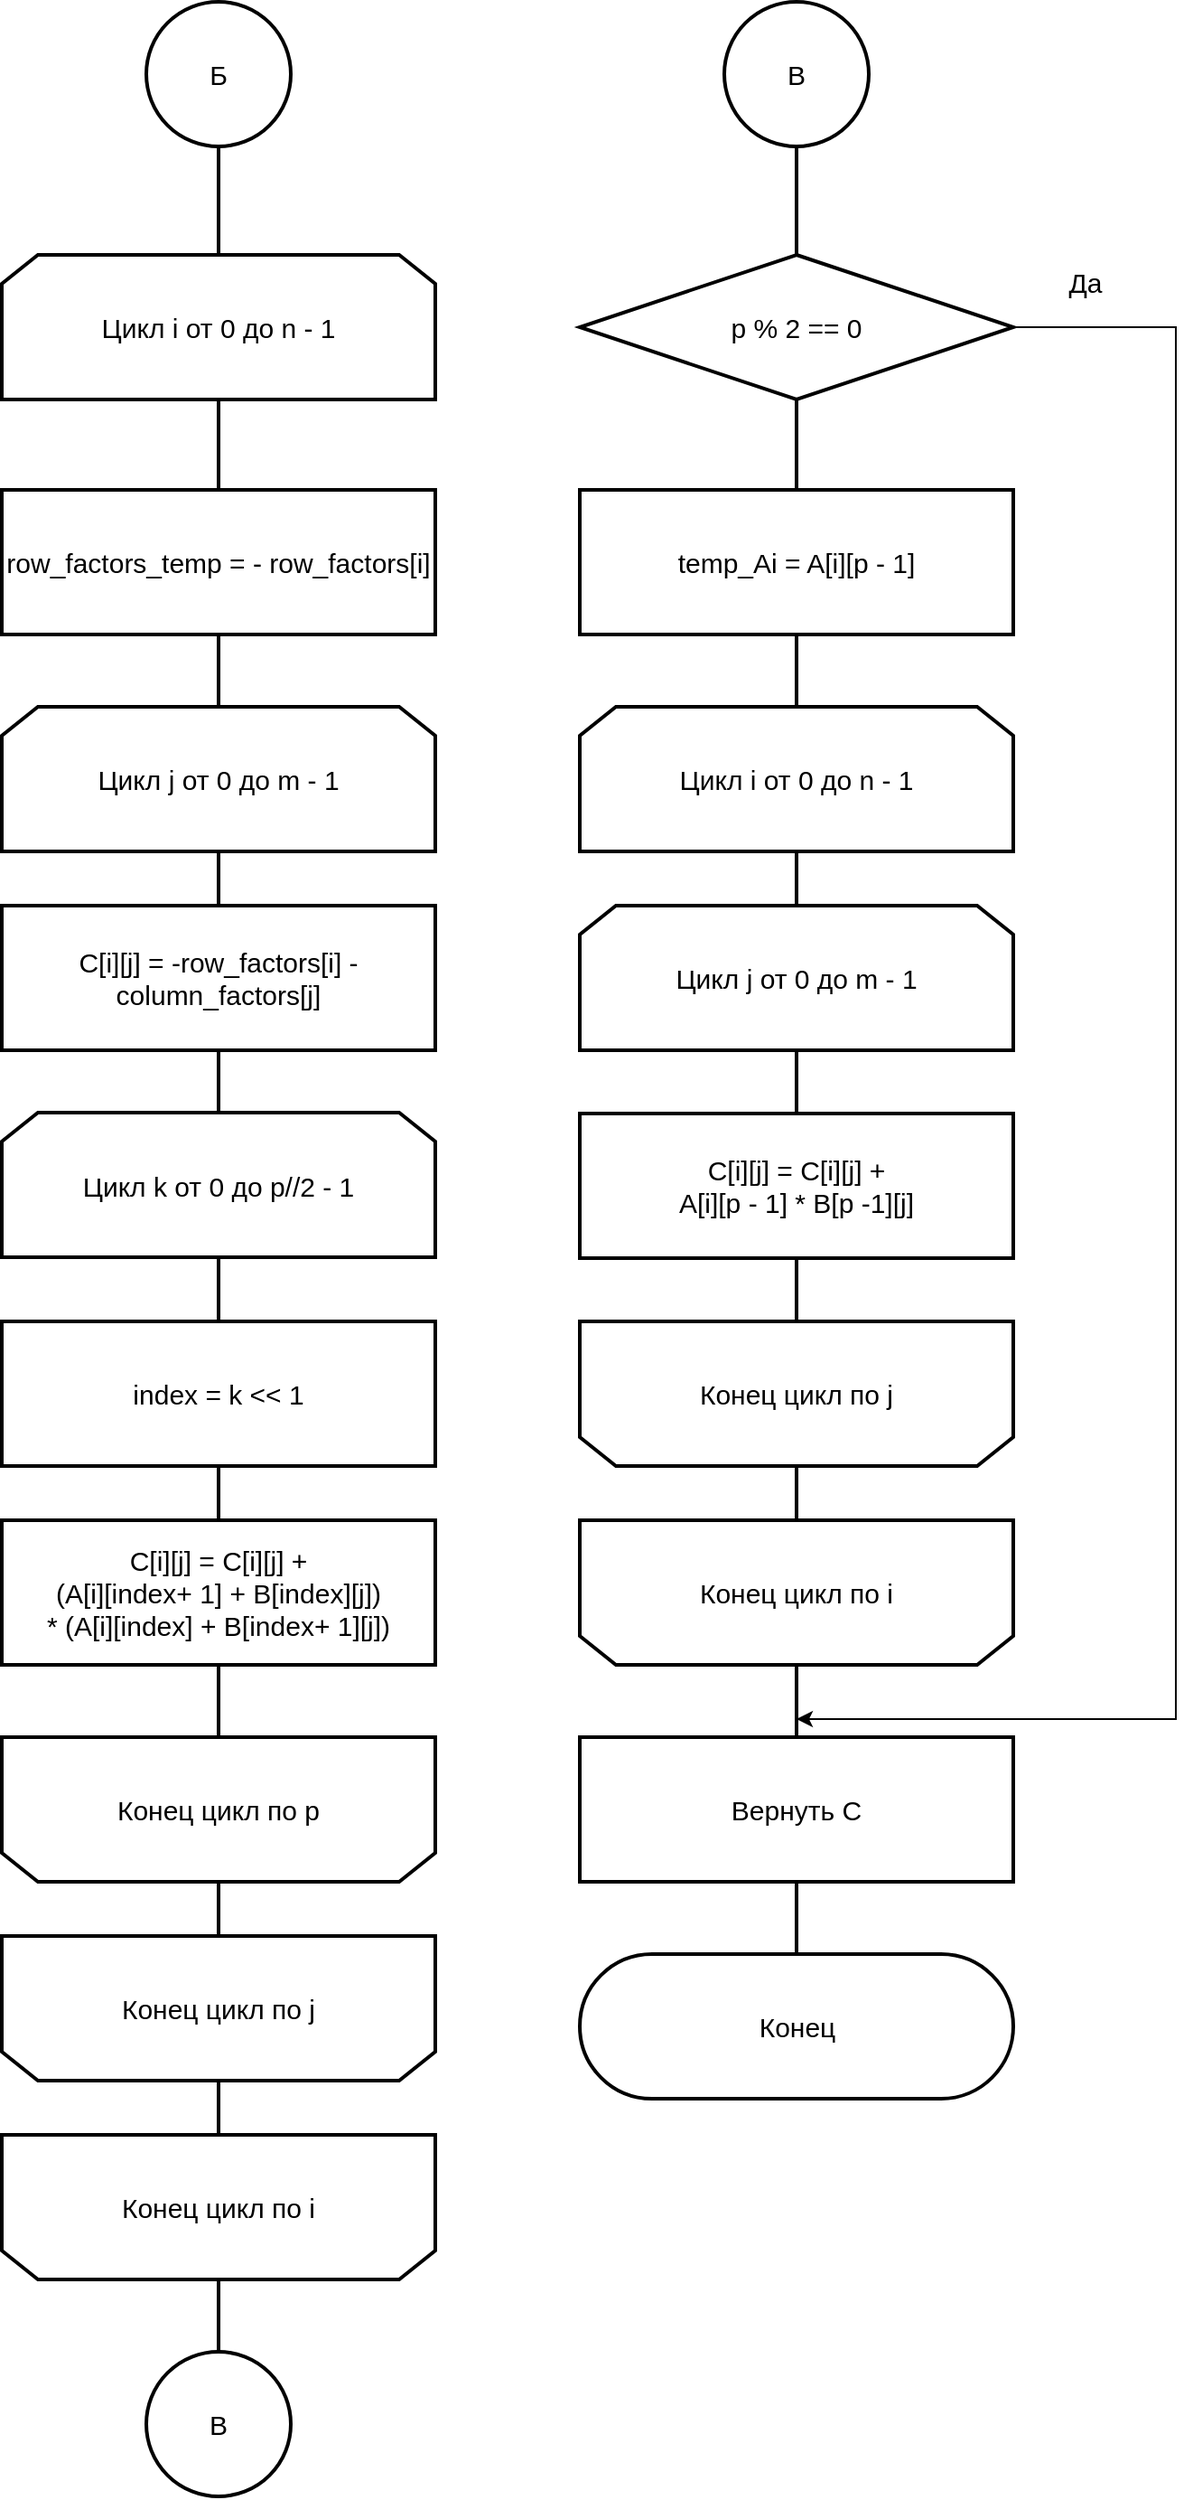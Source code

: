 <mxfile version="20.8.16" type="device"><diagram id="000ZN6dYJjvzejGKnjaA" name="Page-1"><mxGraphModel dx="1434" dy="2013" grid="1" gridSize="10" guides="1" tooltips="1" connect="1" arrows="1" fold="1" page="1" pageScale="1" pageWidth="827" pageHeight="1169" math="0" shadow="0"><root><mxCell id="0"/><mxCell id="1" parent="0"/><mxCell id="48" value="&lt;font style=&quot;font-size: 15px;&quot;&gt;Конец&lt;/font&gt;" style="html=1;dashed=0;whitespace=wrap;shape=mxgraph.dfd.start;strokeWidth=2;fontSize=15;" parent="1" vertex="1"><mxGeometry x="1070" y="970" width="240" height="80" as="geometry"/></mxCell><mxCell id="EzvzDXHLYQz7vuOXu6nF-209" value="Цикл i от 0 до n - 1" style="shape=loopLimit;whiteSpace=wrap;html=1;strokeWidth=2;fontSize=15;" parent="1" vertex="1"><mxGeometry x="750" y="30" width="240" height="80" as="geometry"/></mxCell><mxCell id="EzvzDXHLYQz7vuOXu6nF-210" value="Цикл j от 0 до m - 1" style="shape=loopLimit;whiteSpace=wrap;html=1;strokeWidth=2;fontSize=15;" parent="1" vertex="1"><mxGeometry x="750" y="280" width="240" height="80" as="geometry"/></mxCell><mxCell id="EzvzDXHLYQz7vuOXu6nF-211" value="Цикл k от 0 до p//2 - 1" style="shape=loopLimit;whiteSpace=wrap;html=1;strokeWidth=2;fontSize=15;" parent="1" vertex="1"><mxGeometry x="750" y="504.5" width="240" height="80" as="geometry"/></mxCell><mxCell id="EzvzDXHLYQz7vuOXu6nF-212" value="&lt;font style=&quot;font-size: 15px;&quot;&gt;C[i][j] = C[i][j] + &lt;br style=&quot;font-size: 15px;&quot;&gt;(A[i][index+ 1] + B[index][j]) &lt;br style=&quot;font-size: 15px;&quot;&gt;* (A[i][index] + B[index+ 1][j])&lt;br style=&quot;font-size: 15px;&quot;&gt;&lt;/font&gt;" style="rounded=0;whiteSpace=wrap;html=1;strokeWidth=2;fontSize=15;" parent="1" vertex="1"><mxGeometry x="750" y="730" width="240" height="80" as="geometry"/></mxCell><mxCell id="EzvzDXHLYQz7vuOXu6nF-213" value="Конец цикл по p" style="shape=loopLimit;whiteSpace=wrap;html=1;strokeWidth=2;direction=west;fontSize=15;" parent="1" vertex="1"><mxGeometry x="750" y="850" width="240" height="80" as="geometry"/></mxCell><mxCell id="EzvzDXHLYQz7vuOXu6nF-214" value="Конец цикл по j" style="shape=loopLimit;whiteSpace=wrap;html=1;strokeWidth=2;direction=west;fontSize=15;" parent="1" vertex="1"><mxGeometry x="750" y="960" width="240" height="80" as="geometry"/></mxCell><mxCell id="EzvzDXHLYQz7vuOXu6nF-215" value="Конец цикл по i" style="shape=loopLimit;whiteSpace=wrap;html=1;strokeWidth=2;direction=west;fontSize=15;" parent="1" vertex="1"><mxGeometry x="750" y="1070" width="240" height="80" as="geometry"/></mxCell><mxCell id="EzvzDXHLYQz7vuOXu6nF-217" value="Б" style="ellipse;whiteSpace=wrap;html=1;aspect=fixed;strokeWidth=2;fontSize=15;" parent="1" vertex="1"><mxGeometry x="830" y="-110" width="80" height="80" as="geometry"/></mxCell><mxCell id="EzvzDXHLYQz7vuOXu6nF-218" value="&lt;font style=&quot;font-size: 15px;&quot;&gt;C[i][j] = -row_factors[i] - column_factors[j]&lt;br style=&quot;font-size: 15px;&quot;&gt;&lt;/font&gt;" style="rounded=0;whiteSpace=wrap;html=1;strokeWidth=2;fontSize=15;" parent="1" vertex="1"><mxGeometry x="750" y="390" width="240" height="80" as="geometry"/></mxCell><mxCell id="EzvzDXHLYQz7vuOXu6nF-219" value="В" style="ellipse;whiteSpace=wrap;html=1;aspect=fixed;strokeWidth=2;fontSize=15;" parent="1" vertex="1"><mxGeometry x="1150" y="-110" width="80" height="80" as="geometry"/></mxCell><mxCell id="EzvzDXHLYQz7vuOXu6nF-220" value="p % 2 == 0" style="rhombus;whiteSpace=wrap;html=1;strokeWidth=2;fontSize=15;" parent="1" vertex="1"><mxGeometry x="1070" y="30" width="240" height="80" as="geometry"/></mxCell><mxCell id="EzvzDXHLYQz7vuOXu6nF-222" value="Цикл i от 0 до n - 1" style="shape=loopLimit;whiteSpace=wrap;html=1;strokeWidth=2;fontSize=15;" parent="1" vertex="1"><mxGeometry x="1070" y="280" width="240" height="80" as="geometry"/></mxCell><mxCell id="EzvzDXHLYQz7vuOXu6nF-223" value="Цикл j от 0 до m - 1" style="shape=loopLimit;whiteSpace=wrap;html=1;strokeWidth=2;fontSize=15;" parent="1" vertex="1"><mxGeometry x="1070" y="390" width="240" height="80" as="geometry"/></mxCell><mxCell id="EzvzDXHLYQz7vuOXu6nF-224" value="&lt;font style=&quot;font-size: 15px;&quot;&gt;C[i][j] = C[i][j] + &lt;br style=&quot;font-size: 15px;&quot;&gt;A[i][p - 1] * B[p -1][j]&lt;br style=&quot;font-size: 15px;&quot;&gt;&lt;/font&gt;" style="rounded=0;whiteSpace=wrap;html=1;strokeWidth=2;fontSize=15;" parent="1" vertex="1"><mxGeometry x="1070" y="505" width="240" height="80" as="geometry"/></mxCell><mxCell id="EzvzDXHLYQz7vuOXu6nF-225" value="Конец цикл по j" style="shape=loopLimit;whiteSpace=wrap;html=1;strokeWidth=2;direction=west;fontSize=15;" parent="1" vertex="1"><mxGeometry x="1070" y="620" width="240" height="80" as="geometry"/></mxCell><mxCell id="EzvzDXHLYQz7vuOXu6nF-226" value="Конец цикл по i" style="shape=loopLimit;whiteSpace=wrap;html=1;strokeWidth=2;direction=west;fontSize=15;" parent="1" vertex="1"><mxGeometry x="1070" y="730" width="240" height="80" as="geometry"/></mxCell><mxCell id="EzvzDXHLYQz7vuOXu6nF-227" value="&lt;font style=&quot;font-size: 15px;&quot;&gt;Вернуть С&lt;br style=&quot;font-size: 15px;&quot;&gt;&lt;/font&gt;" style="rounded=0;whiteSpace=wrap;html=1;strokeWidth=2;fontSize=15;" parent="1" vertex="1"><mxGeometry x="1070" y="850" width="240" height="80" as="geometry"/></mxCell><mxCell id="EzvzDXHLYQz7vuOXu6nF-257" value="В" style="ellipse;whiteSpace=wrap;html=1;aspect=fixed;strokeWidth=2;fontSize=15;" parent="1" vertex="1"><mxGeometry x="830" y="1190" width="80" height="80" as="geometry"/></mxCell><mxCell id="4pmzSU7wEVxicV22rtup-48" value="&lt;font style=&quot;font-size: 15px;&quot;&gt;row_factors_temp = - row_factors[i]&lt;br style=&quot;font-size: 15px;&quot;&gt;&lt;/font&gt;" style="rounded=0;whiteSpace=wrap;html=1;strokeWidth=2;fontSize=15;" parent="1" vertex="1"><mxGeometry x="750" y="160" width="240" height="80" as="geometry"/></mxCell><mxCell id="4pmzSU7wEVxicV22rtup-51" value="&lt;font style=&quot;font-size: 15px;&quot;&gt;index = k &amp;lt;&amp;lt; 1&lt;br style=&quot;font-size: 15px;&quot;&gt;&lt;/font&gt;" style="rounded=0;whiteSpace=wrap;html=1;strokeWidth=2;fontSize=15;" parent="1" vertex="1"><mxGeometry x="750" y="620" width="240" height="80" as="geometry"/></mxCell><mxCell id="4pmzSU7wEVxicV22rtup-54" value="&lt;font style=&quot;font-size: 15px;&quot;&gt;temp_Ai = A[i][p - 1]&lt;br style=&quot;font-size: 15px;&quot;&gt;&lt;/font&gt;" style="rounded=0;whiteSpace=wrap;html=1;strokeWidth=2;fontSize=15;" parent="1" vertex="1"><mxGeometry x="1070" y="160" width="240" height="80" as="geometry"/></mxCell><mxCell id="4pmzSU7wEVxicV22rtup-57" value="" style="endArrow=none;html=1;rounded=0;strokeWidth=2;fontSize=15;entryX=0.5;entryY=1;entryDx=0;entryDy=0;exitX=0.5;exitY=0;exitDx=0;exitDy=0;" parent="1" source="EzvzDXHLYQz7vuOXu6nF-209" target="EzvzDXHLYQz7vuOXu6nF-217" edge="1"><mxGeometry width="50" height="50" relative="1" as="geometry"><mxPoint x="700" y="120" as="sourcePoint"/><mxPoint x="750" y="70" as="targetPoint"/></mxGeometry></mxCell><mxCell id="4pmzSU7wEVxicV22rtup-58" value="" style="endArrow=none;html=1;rounded=0;strokeWidth=2;fontSize=15;entryX=0.5;entryY=1;entryDx=0;entryDy=0;exitX=0.5;exitY=0;exitDx=0;exitDy=0;" parent="1" source="4pmzSU7wEVxicV22rtup-48" target="EzvzDXHLYQz7vuOXu6nF-209" edge="1"><mxGeometry width="50" height="50" relative="1" as="geometry"><mxPoint x="700" y="120" as="sourcePoint"/><mxPoint x="750" y="70" as="targetPoint"/></mxGeometry></mxCell><mxCell id="4pmzSU7wEVxicV22rtup-59" value="" style="endArrow=none;html=1;rounded=0;strokeWidth=2;fontSize=15;entryX=0.5;entryY=1;entryDx=0;entryDy=0;exitX=0.5;exitY=0;exitDx=0;exitDy=0;" parent="1" source="EzvzDXHLYQz7vuOXu6nF-210" target="4pmzSU7wEVxicV22rtup-48" edge="1"><mxGeometry width="50" height="50" relative="1" as="geometry"><mxPoint x="870" y="270" as="sourcePoint"/><mxPoint x="750" y="70" as="targetPoint"/></mxGeometry></mxCell><mxCell id="4pmzSU7wEVxicV22rtup-60" value="" style="endArrow=none;html=1;rounded=0;strokeWidth=2;fontSize=15;entryX=0.5;entryY=1;entryDx=0;entryDy=0;exitX=0.5;exitY=0;exitDx=0;exitDy=0;" parent="1" source="EzvzDXHLYQz7vuOXu6nF-218" target="EzvzDXHLYQz7vuOXu6nF-210" edge="1"><mxGeometry width="50" height="50" relative="1" as="geometry"><mxPoint x="700" y="120" as="sourcePoint"/><mxPoint x="750" y="70" as="targetPoint"/></mxGeometry></mxCell><mxCell id="4pmzSU7wEVxicV22rtup-61" value="" style="endArrow=none;html=1;rounded=0;strokeWidth=2;fontSize=15;entryX=0.5;entryY=1;entryDx=0;entryDy=0;exitX=0.5;exitY=0;exitDx=0;exitDy=0;" parent="1" source="EzvzDXHLYQz7vuOXu6nF-220" target="EzvzDXHLYQz7vuOXu6nF-219" edge="1"><mxGeometry width="50" height="50" relative="1" as="geometry"><mxPoint x="1100" as="sourcePoint"/><mxPoint x="1150" y="-50" as="targetPoint"/></mxGeometry></mxCell><mxCell id="4pmzSU7wEVxicV22rtup-62" value="" style="endArrow=none;html=1;rounded=0;strokeWidth=2;fontSize=15;exitX=0.5;exitY=1;exitDx=0;exitDy=0;entryX=0.5;entryY=0;entryDx=0;entryDy=0;" parent="1" source="EzvzDXHLYQz7vuOXu6nF-220" target="4pmzSU7wEVxicV22rtup-54" edge="1"><mxGeometry width="50" height="50" relative="1" as="geometry"><mxPoint x="700" y="120" as="sourcePoint"/><mxPoint x="750" y="70" as="targetPoint"/></mxGeometry></mxCell><mxCell id="4pmzSU7wEVxicV22rtup-63" value="" style="endArrow=none;html=1;rounded=0;strokeWidth=2;fontSize=15;entryX=0.5;entryY=1;entryDx=0;entryDy=0;exitX=0.5;exitY=0;exitDx=0;exitDy=0;" parent="1" source="EzvzDXHLYQz7vuOXu6nF-211" target="EzvzDXHLYQz7vuOXu6nF-218" edge="1"><mxGeometry width="50" height="50" relative="1" as="geometry"><mxPoint x="700" y="120" as="sourcePoint"/><mxPoint x="750" y="70" as="targetPoint"/></mxGeometry></mxCell><mxCell id="4pmzSU7wEVxicV22rtup-64" value="" style="endArrow=none;html=1;rounded=0;strokeWidth=2;fontSize=15;entryX=0.5;entryY=0;entryDx=0;entryDy=0;exitX=0.5;exitY=1;exitDx=0;exitDy=0;" parent="1" source="EzvzDXHLYQz7vuOXu6nF-214" target="EzvzDXHLYQz7vuOXu6nF-213" edge="1"><mxGeometry width="50" height="50" relative="1" as="geometry"><mxPoint x="700" y="490" as="sourcePoint"/><mxPoint x="750" y="440" as="targetPoint"/></mxGeometry></mxCell><mxCell id="4pmzSU7wEVxicV22rtup-65" value="" style="endArrow=none;html=1;rounded=0;strokeWidth=2;fontSize=15;exitX=0.5;exitY=1;exitDx=0;exitDy=0;entryX=0.5;entryY=1;entryDx=0;entryDy=0;" parent="1" source="EzvzDXHLYQz7vuOXu6nF-212" target="EzvzDXHLYQz7vuOXu6nF-213" edge="1"><mxGeometry width="50" height="50" relative="1" as="geometry"><mxPoint x="700" y="490" as="sourcePoint"/><mxPoint x="750" y="440" as="targetPoint"/></mxGeometry></mxCell><mxCell id="4pmzSU7wEVxicV22rtup-66" value="" style="endArrow=none;html=1;rounded=0;strokeWidth=2;fontSize=15;exitX=0.5;exitY=1;exitDx=0;exitDy=0;entryX=0.5;entryY=0;entryDx=0;entryDy=0;" parent="1" source="4pmzSU7wEVxicV22rtup-51" target="EzvzDXHLYQz7vuOXu6nF-212" edge="1"><mxGeometry width="50" height="50" relative="1" as="geometry"><mxPoint x="700" y="490" as="sourcePoint"/><mxPoint x="750" y="440" as="targetPoint"/></mxGeometry></mxCell><mxCell id="4pmzSU7wEVxicV22rtup-67" value="" style="endArrow=none;html=1;rounded=0;strokeWidth=2;fontSize=15;entryX=0.5;entryY=1;entryDx=0;entryDy=0;exitX=0.5;exitY=0;exitDx=0;exitDy=0;" parent="1" source="4pmzSU7wEVxicV22rtup-51" target="EzvzDXHLYQz7vuOXu6nF-211" edge="1"><mxGeometry width="50" height="50" relative="1" as="geometry"><mxPoint x="700" y="490" as="sourcePoint"/><mxPoint x="750" y="440" as="targetPoint"/></mxGeometry></mxCell><mxCell id="4pmzSU7wEVxicV22rtup-68" value="" style="endArrow=none;html=1;rounded=0;strokeWidth=2;fontSize=15;exitX=0.5;exitY=0;exitDx=0;exitDy=0;entryX=0.5;entryY=0;entryDx=0;entryDy=0;" parent="1" source="EzvzDXHLYQz7vuOXu6nF-215" target="EzvzDXHLYQz7vuOXu6nF-257" edge="1"><mxGeometry width="50" height="50" relative="1" as="geometry"><mxPoint x="700" y="850" as="sourcePoint"/><mxPoint x="750" y="800" as="targetPoint"/></mxGeometry></mxCell><mxCell id="4pmzSU7wEVxicV22rtup-69" value="" style="endArrow=none;html=1;rounded=0;strokeWidth=2;fontSize=15;entryX=0.5;entryY=0;entryDx=0;entryDy=0;exitX=0.5;exitY=1;exitDx=0;exitDy=0;" parent="1" source="EzvzDXHLYQz7vuOXu6nF-215" target="EzvzDXHLYQz7vuOXu6nF-214" edge="1"><mxGeometry width="50" height="50" relative="1" as="geometry"><mxPoint x="700" y="850" as="sourcePoint"/><mxPoint x="750" y="800" as="targetPoint"/></mxGeometry></mxCell><mxCell id="4pmzSU7wEVxicV22rtup-70" value="" style="endArrow=none;html=1;rounded=0;strokeWidth=2;fontSize=15;entryX=0.5;entryY=1;entryDx=0;entryDy=0;exitX=0.5;exitY=0;exitDx=0;exitDy=0;" parent="1" source="EzvzDXHLYQz7vuOXu6nF-224" target="EzvzDXHLYQz7vuOXu6nF-223" edge="1"><mxGeometry width="50" height="50" relative="1" as="geometry"><mxPoint x="1190" y="500" as="sourcePoint"/><mxPoint x="750" y="70" as="targetPoint"/></mxGeometry></mxCell><mxCell id="4pmzSU7wEVxicV22rtup-71" value="" style="endArrow=none;html=1;rounded=0;strokeWidth=2;fontSize=15;entryX=0.5;entryY=1;entryDx=0;entryDy=0;exitX=0.5;exitY=0;exitDx=0;exitDy=0;" parent="1" source="EzvzDXHLYQz7vuOXu6nF-223" target="EzvzDXHLYQz7vuOXu6nF-222" edge="1"><mxGeometry width="50" height="50" relative="1" as="geometry"><mxPoint x="700" y="120" as="sourcePoint"/><mxPoint x="750" y="70" as="targetPoint"/></mxGeometry></mxCell><mxCell id="4pmzSU7wEVxicV22rtup-72" value="" style="endArrow=none;html=1;rounded=0;strokeWidth=2;fontSize=15;entryX=0.5;entryY=1;entryDx=0;entryDy=0;exitX=0.5;exitY=0;exitDx=0;exitDy=0;" parent="1" source="EzvzDXHLYQz7vuOXu6nF-222" target="4pmzSU7wEVxicV22rtup-54" edge="1"><mxGeometry width="50" height="50" relative="1" as="geometry"><mxPoint x="700" y="120" as="sourcePoint"/><mxPoint x="750" y="70" as="targetPoint"/></mxGeometry></mxCell><mxCell id="4pmzSU7wEVxicV22rtup-73" value="" style="endArrow=none;html=1;rounded=0;strokeWidth=2;fontSize=15;entryX=0.5;entryY=1;entryDx=0;entryDy=0;exitX=0.5;exitY=1;exitDx=0;exitDy=0;" parent="1" source="EzvzDXHLYQz7vuOXu6nF-225" target="EzvzDXHLYQz7vuOXu6nF-224" edge="1"><mxGeometry width="50" height="50" relative="1" as="geometry"><mxPoint x="700" y="490" as="sourcePoint"/><mxPoint x="750" y="440" as="targetPoint"/></mxGeometry></mxCell><mxCell id="4pmzSU7wEVxicV22rtup-74" value="" style="endArrow=none;html=1;rounded=0;strokeWidth=2;fontSize=15;entryX=0.5;entryY=0;entryDx=0;entryDy=0;exitX=0.5;exitY=0;exitDx=0;exitDy=0;" parent="1" source="EzvzDXHLYQz7vuOXu6nF-227" target="EzvzDXHLYQz7vuOXu6nF-226" edge="1"><mxGeometry width="50" height="50" relative="1" as="geometry"><mxPoint x="700" y="850" as="sourcePoint"/><mxPoint x="750" y="800" as="targetPoint"/></mxGeometry></mxCell><mxCell id="4pmzSU7wEVxicV22rtup-75" value="" style="endArrow=none;html=1;rounded=0;strokeWidth=2;fontSize=15;entryX=0.5;entryY=0;entryDx=0;entryDy=0;exitX=0.5;exitY=1;exitDx=0;exitDy=0;" parent="1" source="EzvzDXHLYQz7vuOXu6nF-226" target="EzvzDXHLYQz7vuOXu6nF-225" edge="1"><mxGeometry width="50" height="50" relative="1" as="geometry"><mxPoint x="700" y="850" as="sourcePoint"/><mxPoint x="750" y="800" as="targetPoint"/></mxGeometry></mxCell><mxCell id="4pmzSU7wEVxicV22rtup-76" value="" style="endArrow=none;html=1;rounded=0;strokeWidth=2;fontSize=15;exitX=0.5;exitY=1;exitDx=0;exitDy=0;entryX=0.5;entryY=0.5;entryDx=0;entryDy=-40;entryPerimeter=0;" parent="1" source="EzvzDXHLYQz7vuOXu6nF-227" target="48" edge="1"><mxGeometry width="50" height="50" relative="1" as="geometry"><mxPoint x="700" y="850" as="sourcePoint"/><mxPoint x="750" y="800" as="targetPoint"/></mxGeometry></mxCell><mxCell id="76G_CR1sDmbgQFdXXZ-_-49" value="Да" style="text;html=1;strokeColor=none;fillColor=none;align=center;verticalAlign=middle;whiteSpace=wrap;rounded=0;fontSize=15;" parent="1" vertex="1"><mxGeometry x="1320" y="30" width="60" height="30" as="geometry"/></mxCell><mxCell id="lBw_eQ3PMF2sS7xyiLfa-48" value="" style="endArrow=classic;html=1;rounded=0;exitX=1;exitY=0.5;exitDx=0;exitDy=0;" edge="1" parent="1" source="EzvzDXHLYQz7vuOXu6nF-220"><mxGeometry width="50" height="50" relative="1" as="geometry"><mxPoint x="700" y="340" as="sourcePoint"/><mxPoint x="1190" y="840" as="targetPoint"/><Array as="points"><mxPoint x="1400" y="70"/><mxPoint x="1400" y="840"/></Array></mxGeometry></mxCell></root></mxGraphModel></diagram></mxfile>